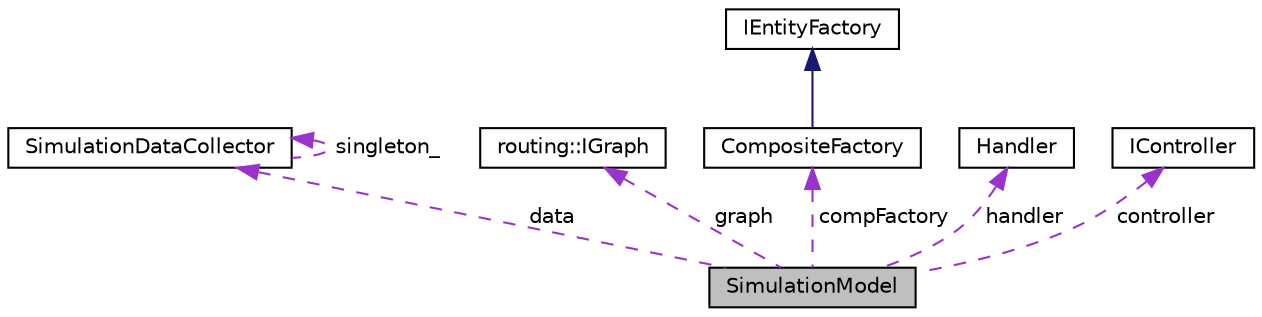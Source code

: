 digraph "SimulationModel"
{
 // LATEX_PDF_SIZE
  edge [fontname="Helvetica",fontsize="10",labelfontname="Helvetica",labelfontsize="10"];
  node [fontname="Helvetica",fontsize="10",shape=record];
  Node1 [label="SimulationModel",height=0.2,width=0.4,color="black", fillcolor="grey75", style="filled", fontcolor="black",tooltip="Class SimulationModel handling the transit simulation. it can communicate with the controller."];
  Node2 -> Node1 [dir="back",color="darkorchid3",fontsize="10",style="dashed",label=" data" ];
  Node2 [label="SimulationDataCollector",height=0.2,width=0.4,color="black", fillcolor="white", style="filled",URL="$classSimulationDataCollector.html",tooltip=" "];
  Node2 -> Node2 [dir="back",color="darkorchid3",fontsize="10",style="dashed",label=" singleton_" ];
  Node3 -> Node1 [dir="back",color="darkorchid3",fontsize="10",style="dashed",label=" graph" ];
  Node3 [label="routing::IGraph",height=0.2,width=0.4,color="black", fillcolor="white", style="filled",URL="$classrouting_1_1IGraph.html",tooltip=" "];
  Node4 -> Node1 [dir="back",color="darkorchid3",fontsize="10",style="dashed",label=" compFactory" ];
  Node4 [label="CompositeFactory",height=0.2,width=0.4,color="black", fillcolor="white", style="filled",URL="$classCompositeFactory.html",tooltip="Factory method for composite class. Inherits from IEntityFactory."];
  Node5 -> Node4 [dir="back",color="midnightblue",fontsize="10",style="solid"];
  Node5 [label="IEntityFactory",height=0.2,width=0.4,color="black", fillcolor="white", style="filled",URL="$classIEntityFactory.html",tooltip="Composite Factory Interface."];
  Node6 -> Node1 [dir="back",color="darkorchid3",fontsize="10",style="dashed",label=" handler" ];
  Node6 [label="Handler",height=0.2,width=0.4,color="black", fillcolor="white", style="filled",URL="$classHandler.html",tooltip="Handler class interface to allow creation of new handlers."];
  Node7 -> Node1 [dir="back",color="darkorchid3",fontsize="10",style="dashed",label=" controller" ];
  Node7 [label="IController",height=0.2,width=0.4,color="black", fillcolor="white", style="filled",URL="$classIController.html",tooltip="class for IController used for transit service. Uses the Model View"];
}
